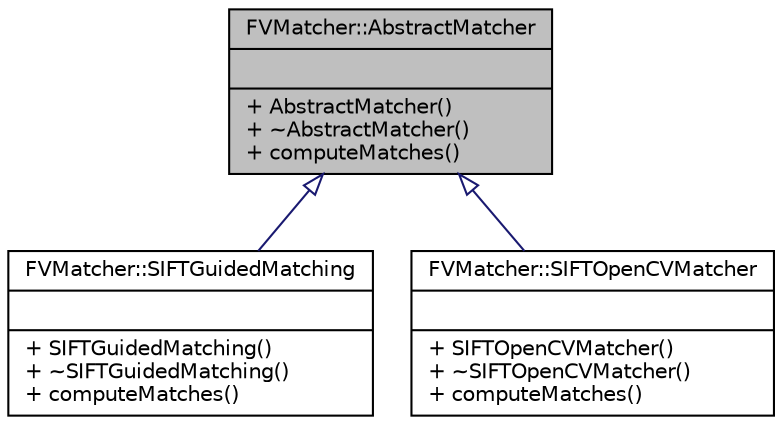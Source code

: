 digraph "FVMatcher::AbstractMatcher"
{
  edge [fontname="Helvetica",fontsize="10",labelfontname="Helvetica",labelfontsize="10"];
  node [fontname="Helvetica",fontsize="10",shape=record];
  Node1 [label="{FVMatcher::AbstractMatcher\n||+ AbstractMatcher()\l+ ~AbstractMatcher()\l+ computeMatches()\l}",height=0.2,width=0.4,color="black", fillcolor="grey75", style="filled", fontcolor="black"];
  Node1 -> Node2 [dir="back",color="midnightblue",fontsize="10",style="solid",arrowtail="onormal",fontname="Helvetica"];
  Node2 [label="{FVMatcher::SIFTGuidedMatching\n||+ SIFTGuidedMatching()\l+ ~SIFTGuidedMatching()\l+ computeMatches()\l}",height=0.2,width=0.4,color="black", fillcolor="white", style="filled",URL="$classFVMatcher_1_1SIFTGuidedMatching.html",tooltip="Implementation of the proposed guided SIFT matching strategy. "];
  Node1 -> Node3 [dir="back",color="midnightblue",fontsize="10",style="solid",arrowtail="onormal",fontname="Helvetica"];
  Node3 [label="{FVMatcher::SIFTOpenCVMatcher\n||+ SIFTOpenCVMatcher()\l+ ~SIFTOpenCVMatcher()\l+ computeMatches()\l}",height=0.2,width=0.4,color="black", fillcolor="white", style="filled",URL="$classFVMatcher_1_1SIFTOpenCVMatcher.html",tooltip="SIFT matcher on an image sequence using the OpenCV SIFT implementation. "];
}
